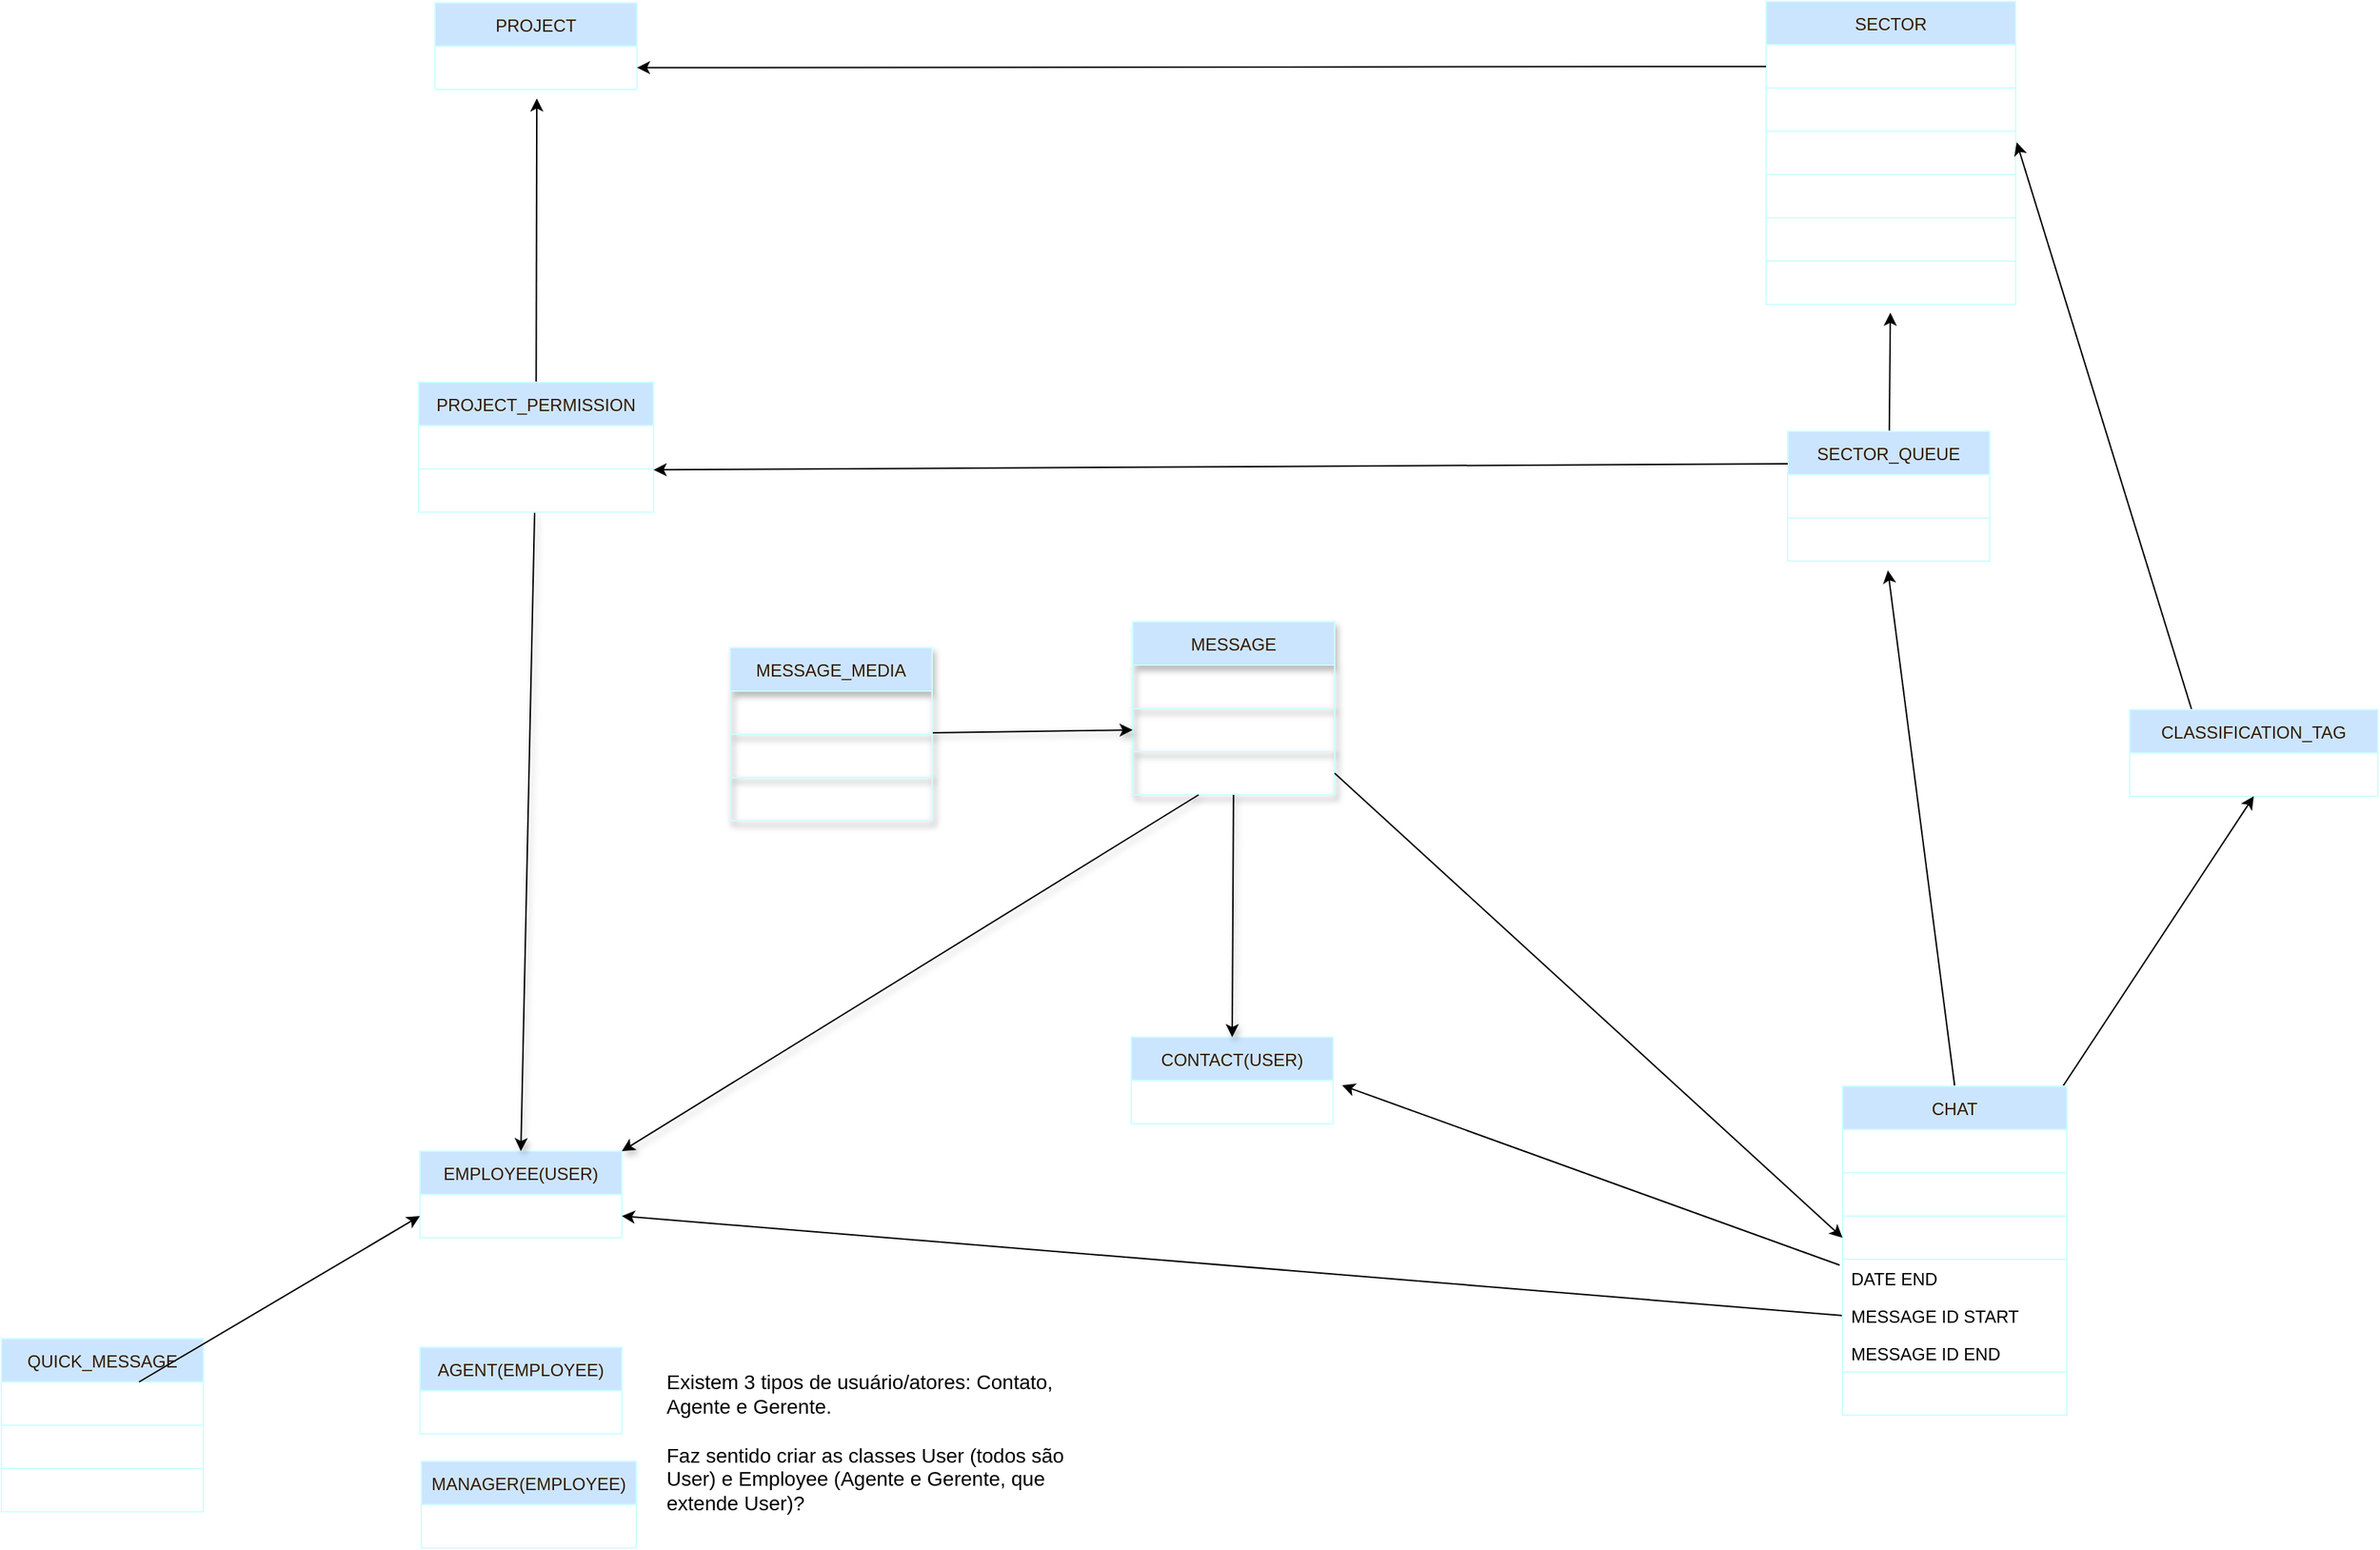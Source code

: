 <mxfile>
    <diagram id="62WJzfiFzlyG9oBI5utT" name="Page-1">
        <mxGraphModel dx="1594" dy="530" grid="0" gridSize="10" guides="0" tooltips="1" connect="1" arrows="1" fold="1" page="0" pageScale="1" pageWidth="850" pageHeight="1100" math="0" shadow="0">
            <root>
                <mxCell id="0"/>
                <mxCell id="1" parent="0"/>
                <mxCell id="15" value="CONTACT(USER)" style="swimlane;fontStyle=0;childLayout=stackLayout;horizontal=1;startSize=30;horizontalStack=0;resizeParent=1;resizeParentMax=0;resizeLast=0;collapsible=1;marginBottom=0;fontColor=#331A00;strokeColor=#CEFFFF;fillColor=#CCE5FF;" parent="1" vertex="1">
                    <mxGeometry x="531" y="976" width="140" height="60" as="geometry"/>
                </mxCell>
                <mxCell id="16" value="Item 1" style="text;strokeColor=#CEFFFF;fillColor=none;align=left;verticalAlign=middle;spacingLeft=4;spacingRight=4;overflow=hidden;points=[[0,0.5],[1,0.5]];portConstraint=eastwest;rotatable=0;fontColor=#FFFFFF;strokeWidth=1;" parent="15" vertex="1">
                    <mxGeometry y="30" width="140" height="30" as="geometry"/>
                </mxCell>
                <mxCell id="19" value="EMPLOYEE(USER)" style="swimlane;fontStyle=0;childLayout=stackLayout;horizontal=1;startSize=30;horizontalStack=0;resizeParent=1;resizeParentMax=0;resizeLast=0;collapsible=1;marginBottom=0;fontColor=#331A00;strokeColor=#CEFFFF;fillColor=#CCE5FF;" parent="1" vertex="1">
                    <mxGeometry x="38" y="1055" width="140" height="60" as="geometry"/>
                </mxCell>
                <mxCell id="20" value="Item 1" style="text;strokeColor=#CEFFFF;fillColor=none;align=left;verticalAlign=middle;spacingLeft=4;spacingRight=4;overflow=hidden;points=[[0,0.5],[1,0.5]];portConstraint=eastwest;rotatable=0;fontColor=#FFFFFF;strokeWidth=1;" parent="19" vertex="1">
                    <mxGeometry y="30" width="140" height="30" as="geometry"/>
                </mxCell>
                <mxCell id="21" value="PROJECT" style="swimlane;fontStyle=0;childLayout=stackLayout;horizontal=1;startSize=30;horizontalStack=0;resizeParent=1;resizeParentMax=0;resizeLast=0;collapsible=1;marginBottom=0;fontColor=#331A00;strokeColor=#CEFFFF;fillColor=#CCE5FF;" parent="1" vertex="1">
                    <mxGeometry x="48.5" y="259" width="140" height="60" as="geometry"/>
                </mxCell>
                <mxCell id="22" value="connect_project_pk" style="text;strokeColor=#CEFFFF;fillColor=none;align=left;verticalAlign=middle;spacingLeft=4;spacingRight=4;overflow=hidden;points=[[0,0.5],[1,0.5]];portConstraint=eastwest;rotatable=0;fontColor=#FFFFFF;strokeWidth=1;" parent="21" vertex="1">
                    <mxGeometry y="30" width="140" height="30" as="geometry"/>
                </mxCell>
                <mxCell id="23" value="SECTOR" style="swimlane;fontStyle=0;childLayout=stackLayout;horizontal=1;startSize=30;horizontalStack=0;resizeParent=1;resizeParentMax=0;resizeLast=0;collapsible=1;marginBottom=0;fontColor=#331A00;strokeColor=#CEFFFF;fillColor=#CCE5FF;" parent="1" vertex="1">
                    <mxGeometry x="971" y="258" width="173" height="210" as="geometry">
                        <mxRectangle x="613" y="316" width="77" height="30" as="alternateBounds"/>
                    </mxGeometry>
                </mxCell>
                <mxCell id="57" value="name" style="text;strokeColor=#CEFFFF;fillColor=none;align=left;verticalAlign=middle;spacingLeft=4;spacingRight=4;overflow=hidden;points=[[0,0.5],[1,0.5]];portConstraint=eastwest;rotatable=0;fontColor=#FFFFFF;strokeWidth=1;" parent="23" vertex="1">
                    <mxGeometry y="30" width="173" height="30" as="geometry"/>
                </mxCell>
                <mxCell id="61" value="project_id" style="text;strokeColor=#CEFFFF;fillColor=none;align=left;verticalAlign=middle;spacingLeft=4;spacingRight=4;overflow=hidden;points=[[0,0.5],[1,0.5]];portConstraint=eastwest;rotatable=0;fontColor=#FFFFFF;strokeWidth=1;" parent="23" vertex="1">
                    <mxGeometry y="60" width="173" height="30" as="geometry"/>
                </mxCell>
                <mxCell id="62" value="manager(project_permission)" style="text;strokeColor=#CEFFFF;fillColor=none;align=left;verticalAlign=middle;spacingLeft=4;spacingRight=4;overflow=hidden;points=[[0,0.5],[1,0.5]];portConstraint=eastwest;rotatable=0;fontColor=#FFFFFF;strokeWidth=1;" parent="23" vertex="1">
                    <mxGeometry y="90" width="173" height="30" as="geometry"/>
                </mxCell>
                <mxCell id="60" value="chats_limit" style="text;strokeColor=#CEFFFF;fillColor=none;align=left;verticalAlign=middle;spacingLeft=4;spacingRight=4;overflow=hidden;points=[[0,0.5],[1,0.5]];portConstraint=eastwest;rotatable=0;fontColor=#FFFFFF;strokeWidth=1;" parent="23" vertex="1">
                    <mxGeometry y="120" width="173" height="30" as="geometry"/>
                </mxCell>
                <mxCell id="59" value="work_start" style="text;strokeColor=#CEFFFF;fillColor=none;align=left;verticalAlign=middle;spacingLeft=4;spacingRight=4;overflow=hidden;points=[[0,0.5],[1,0.5]];portConstraint=eastwest;rotatable=0;fontColor=#FFFFFF;strokeWidth=1;" parent="23" vertex="1">
                    <mxGeometry y="150" width="173" height="30" as="geometry"/>
                </mxCell>
                <mxCell id="24" value="work_end" style="text;strokeColor=#CEFFFF;fillColor=none;align=left;verticalAlign=middle;spacingLeft=4;spacingRight=4;overflow=hidden;points=[[0,0.5],[1,0.5]];portConstraint=eastwest;rotatable=0;fontColor=#FFFFFF;strokeWidth=1;" parent="23" vertex="1">
                    <mxGeometry y="180" width="173" height="30" as="geometry"/>
                </mxCell>
                <mxCell id="76" style="edgeStyle=none;html=1;entryX=0.498;entryY=1.192;entryDx=0;entryDy=0;entryPerimeter=0;fontColor=#FFFFFF;" parent="1" source="25" target="24" edge="1">
                    <mxGeometry relative="1" as="geometry"/>
                </mxCell>
                <mxCell id="25" value="SECTOR_QUEUE" style="swimlane;fontStyle=0;childLayout=stackLayout;horizontal=1;startSize=30;horizontalStack=0;resizeParent=1;resizeParentMax=0;resizeLast=0;collapsible=1;marginBottom=0;fontColor=#331A00;strokeColor=#CEFFFF;fillColor=#CCE5FF;" parent="1" vertex="1">
                    <mxGeometry x="986" y="556" width="140" height="90" as="geometry"/>
                </mxCell>
                <mxCell id="26" value="name" style="text;strokeColor=#CEFFFF;fillColor=none;align=left;verticalAlign=middle;spacingLeft=4;spacingRight=4;overflow=hidden;points=[[0,0.5],[1,0.5]];portConstraint=eastwest;rotatable=0;fontColor=#FFFFFF;strokeWidth=1;" parent="25" vertex="1">
                    <mxGeometry y="30" width="140" height="30" as="geometry"/>
                </mxCell>
                <mxCell id="80" value="sector_id" style="text;strokeColor=#CEFFFF;fillColor=none;align=left;verticalAlign=middle;spacingLeft=4;spacingRight=4;overflow=hidden;points=[[0,0.5],[1,0.5]];portConstraint=eastwest;rotatable=0;fontColor=#FFFFFF;strokeWidth=1;" parent="25" vertex="1">
                    <mxGeometry y="60" width="140" height="30" as="geometry"/>
                </mxCell>
                <mxCell id="81" style="edgeStyle=none;html=1;entryX=0.496;entryY=1.212;entryDx=0;entryDy=0;entryPerimeter=0;fontColor=#FFFFFF;exitX=0.5;exitY=0;exitDx=0;exitDy=0;" parent="1" source="72eFd9tCJBYfXQ247pea-131" target="80" edge="1">
                    <mxGeometry relative="1" as="geometry">
                        <mxPoint x="1089" y="1005" as="sourcePoint"/>
                    </mxGeometry>
                </mxCell>
                <mxCell id="29" value="MESSAGE" style="swimlane;fontStyle=0;childLayout=stackLayout;horizontal=1;startSize=30;horizontalStack=0;resizeParent=1;resizeParentMax=0;resizeLast=0;collapsible=1;marginBottom=0;fontColor=#331A00;strokeColor=#CEFFFF;fillColor=#CCE5FF;shadow=1;" parent="1" vertex="1">
                    <mxGeometry x="532" y="688" width="140" height="120" as="geometry"/>
                </mxCell>
                <mxCell id="104" value="CHAT" style="text;strokeColor=#CEFFFF;fillColor=none;align=left;verticalAlign=middle;spacingLeft=4;spacingRight=4;overflow=hidden;points=[[0,0.5],[1,0.5]];portConstraint=eastwest;rotatable=0;fontColor=#FFFFFF;strokeWidth=1;shadow=1;" vertex="1" parent="29">
                    <mxGeometry y="30" width="140" height="30" as="geometry"/>
                </mxCell>
                <mxCell id="67" value="TEXT" style="text;strokeColor=#CEFFFF;fillColor=none;align=left;verticalAlign=middle;spacingLeft=4;spacingRight=4;overflow=hidden;points=[[0,0.5],[1,0.5]];portConstraint=eastwest;rotatable=0;fontColor=#FFFFFF;strokeWidth=1;shadow=1;" parent="29" vertex="1">
                    <mxGeometry y="60" width="140" height="30" as="geometry"/>
                </mxCell>
                <mxCell id="88" value="SENDER(USER)" style="text;strokeColor=#CEFFFF;fillColor=none;align=left;verticalAlign=middle;spacingLeft=4;spacingRight=4;overflow=hidden;points=[[0,0.5],[1,0.5]];portConstraint=eastwest;rotatable=0;fontColor=#FFFFFF;strokeWidth=1;shadow=1;" parent="29" vertex="1">
                    <mxGeometry y="90" width="140" height="30" as="geometry"/>
                </mxCell>
                <mxCell id="75" style="edgeStyle=none;html=1;entryX=0.504;entryY=1.208;entryDx=0;entryDy=0;entryPerimeter=0;fontColor=#FFFFFF;" parent="1" source="31" target="22" edge="1">
                    <mxGeometry relative="1" as="geometry"/>
                </mxCell>
                <mxCell id="100" style="edgeStyle=none;html=1;entryX=0.5;entryY=0;entryDx=0;entryDy=0;shadow=1;fontColor=#FFFFFF;" parent="1" source="31" target="19" edge="1">
                    <mxGeometry relative="1" as="geometry"/>
                </mxCell>
                <mxCell id="31" value="PROJECT_PERMISSION" style="swimlane;fontStyle=0;childLayout=stackLayout;horizontal=1;startSize=30;horizontalStack=0;resizeParent=1;resizeParentMax=0;resizeLast=0;collapsible=1;marginBottom=0;fontColor=#331A00;strokeColor=#CEFFFF;fillColor=#CCE5FF;" parent="1" vertex="1">
                    <mxGeometry x="37" y="522" width="163" height="90" as="geometry">
                        <mxRectangle x="169.5" y="428" width="165" height="30" as="alternateBounds"/>
                    </mxGeometry>
                </mxCell>
                <mxCell id="32" value="Employee" style="text;strokeColor=#CEFFFF;fillColor=none;align=left;verticalAlign=middle;spacingLeft=4;spacingRight=4;overflow=hidden;points=[[0,0.5],[1,0.5]];portConstraint=eastwest;rotatable=0;fontColor=#FFFFFF;strokeWidth=1;" parent="31" vertex="1">
                    <mxGeometry y="30" width="163" height="30" as="geometry"/>
                </mxCell>
                <mxCell id="54" value="Role" style="text;strokeColor=#CEFFFF;fillColor=none;align=left;verticalAlign=middle;spacingLeft=4;spacingRight=4;overflow=hidden;points=[[0,0.5],[1,0.5]];portConstraint=eastwest;rotatable=0;fontColor=#FFFFFF;strokeWidth=1;" parent="31" vertex="1">
                    <mxGeometry y="60" width="163" height="30" as="geometry"/>
                </mxCell>
                <mxCell id="90" style="edgeStyle=none;html=1;entryX=0;entryY=0.5;entryDx=0;entryDy=0;fontColor=#FFFFFF;shadow=1;" parent="1" source="63" target="67" edge="1">
                    <mxGeometry relative="1" as="geometry"/>
                </mxCell>
                <mxCell id="63" value="MESSAGE_MEDIA" style="swimlane;fontStyle=0;childLayout=stackLayout;horizontal=1;startSize=30;horizontalStack=0;resizeParent=1;resizeParentMax=0;resizeLast=0;collapsible=1;marginBottom=0;fontColor=#331A00;strokeColor=#CEFFFF;fillColor=#CCE5FF;shadow=1;" parent="1" vertex="1">
                    <mxGeometry x="253" y="706" width="140" height="120" as="geometry"/>
                </mxCell>
                <mxCell id="64" value="MESSAGE_ID" style="text;strokeColor=#CEFFFF;fillColor=none;align=left;verticalAlign=middle;spacingLeft=4;spacingRight=4;overflow=hidden;points=[[0,0.5],[1,0.5]];portConstraint=eastwest;rotatable=0;fontColor=#FFFFFF;strokeWidth=1;shadow=1;" parent="63" vertex="1">
                    <mxGeometry y="30" width="140" height="30" as="geometry"/>
                </mxCell>
                <mxCell id="69" value="MEDIA_URL" style="text;strokeColor=#CEFFFF;fillColor=none;align=left;verticalAlign=middle;spacingLeft=4;spacingRight=4;overflow=hidden;points=[[0,0.5],[1,0.5]];portConstraint=eastwest;rotatable=0;fontColor=#FFFFFF;strokeWidth=1;shadow=1;" parent="63" vertex="1">
                    <mxGeometry y="60" width="140" height="30" as="geometry"/>
                </mxCell>
                <mxCell id="70" value="MEDIA_TYPE" style="text;strokeColor=#CEFFFF;fillColor=none;align=left;verticalAlign=middle;spacingLeft=4;spacingRight=4;overflow=hidden;points=[[0,0.5],[1,0.5]];portConstraint=eastwest;rotatable=0;fontColor=#FFFFFF;strokeWidth=1;shadow=1;" parent="63" vertex="1">
                    <mxGeometry y="90" width="140" height="30" as="geometry"/>
                </mxCell>
                <mxCell id="74" style="edgeStyle=none;html=1;fontColor=#FFFFFF;" parent="1" source="57" target="22" edge="1">
                    <mxGeometry relative="1" as="geometry"/>
                </mxCell>
                <mxCell id="77" style="edgeStyle=none;html=1;entryX=1;entryY=0.023;entryDx=0;entryDy=0;entryPerimeter=0;fontColor=#FFFFFF;exitX=0;exitY=0.25;exitDx=0;exitDy=0;" parent="1" source="25" target="54" edge="1">
                    <mxGeometry relative="1" as="geometry">
                        <mxPoint x="624" y="574" as="sourcePoint"/>
                    </mxGeometry>
                </mxCell>
                <mxCell id="84" style="edgeStyle=none;html=1;entryX=1.044;entryY=0.113;entryDx=0;entryDy=0;entryPerimeter=0;fontColor=#FFFFFF;exitX=-0.013;exitY=0.154;exitDx=0;exitDy=0;exitPerimeter=0;" parent="1" source="72eFd9tCJBYfXQ247pea-136" target="16" edge="1">
                    <mxGeometry relative="1" as="geometry">
                        <mxPoint x="886.0" y="1134" as="sourcePoint"/>
                    </mxGeometry>
                </mxCell>
                <mxCell id="86" style="edgeStyle=none;html=1;exitX=0;exitY=0.5;exitDx=0;exitDy=0;entryX=1;entryY=0.5;entryDx=0;entryDy=0;fontColor=#FFFFFF;" parent="1" source="72eFd9tCJBYfXQ247pea-150" target="20" edge="1">
                    <mxGeometry relative="1" as="geometry">
                        <mxPoint x="886.0" y="1164" as="sourcePoint"/>
                    </mxGeometry>
                </mxCell>
                <mxCell id="97" style="edgeStyle=none;html=1;entryX=0.5;entryY=0;entryDx=0;entryDy=0;shadow=1;fontColor=#FFFFFF;" parent="1" source="88" target="15" edge="1">
                    <mxGeometry relative="1" as="geometry"/>
                </mxCell>
                <mxCell id="98" style="edgeStyle=none;html=1;entryX=1;entryY=0;entryDx=0;entryDy=0;shadow=1;fontColor=#FFFFFF;" parent="1" source="88" target="19" edge="1">
                    <mxGeometry relative="1" as="geometry"/>
                </mxCell>
                <mxCell id="72eFd9tCJBYfXQ247pea-116" value="AGENT(EMPLOYEE)" style="swimlane;fontStyle=0;childLayout=stackLayout;horizontal=1;startSize=30;horizontalStack=0;resizeParent=1;resizeParentMax=0;resizeLast=0;collapsible=1;marginBottom=0;fontColor=#331A00;strokeColor=#CEFFFF;fillColor=#CCE5FF;" parent="1" vertex="1">
                    <mxGeometry x="38" y="1191" width="140" height="60" as="geometry"/>
                </mxCell>
                <mxCell id="72eFd9tCJBYfXQ247pea-117" value="Item 1" style="text;strokeColor=#CEFFFF;fillColor=none;align=left;verticalAlign=middle;spacingLeft=4;spacingRight=4;overflow=hidden;points=[[0,0.5],[1,0.5]];portConstraint=eastwest;rotatable=0;fontColor=#FFFFFF;strokeWidth=1;" parent="72eFd9tCJBYfXQ247pea-116" vertex="1">
                    <mxGeometry y="30" width="140" height="30" as="geometry"/>
                </mxCell>
                <mxCell id="72eFd9tCJBYfXQ247pea-118" value="MANAGER(EMPLOYEE)" style="swimlane;fontStyle=0;childLayout=stackLayout;horizontal=1;startSize=30;horizontalStack=0;resizeParent=1;resizeParentMax=0;resizeLast=0;collapsible=1;marginBottom=0;fontColor=#331A00;strokeColor=#CEFFFF;fillColor=#CCE5FF;" parent="1" vertex="1">
                    <mxGeometry x="39" y="1270" width="149" height="60" as="geometry"/>
                </mxCell>
                <mxCell id="72eFd9tCJBYfXQ247pea-119" value="Item 1" style="text;strokeColor=#CEFFFF;fillColor=none;align=left;verticalAlign=middle;spacingLeft=4;spacingRight=4;overflow=hidden;points=[[0,0.5],[1,0.5]];portConstraint=eastwest;rotatable=0;fontColor=#FFFFFF;strokeWidth=1;" parent="72eFd9tCJBYfXQ247pea-118" vertex="1">
                    <mxGeometry y="30" width="149" height="30" as="geometry"/>
                </mxCell>
                <mxCell id="72eFd9tCJBYfXQ247pea-126" style="edgeStyle=none;rounded=0;orthogonalLoop=1;jettySize=auto;html=1;exitX=0.25;exitY=0;exitDx=0;exitDy=0;strokeColor=default;entryX=1.004;entryY=0.255;entryDx=0;entryDy=0;entryPerimeter=0;" parent="1" source="72eFd9tCJBYfXQ247pea-120" target="62" edge="1">
                    <mxGeometry relative="1" as="geometry"/>
                </mxCell>
                <mxCell id="72eFd9tCJBYfXQ247pea-120" value="CLASSIFICATION_TAG" style="swimlane;fontStyle=0;childLayout=stackLayout;horizontal=1;startSize=30;horizontalStack=0;resizeParent=1;resizeParentMax=0;resizeLast=0;collapsible=1;marginBottom=0;fontColor=#331A00;strokeColor=#CEFFFF;fillColor=#CCE5FF;" parent="1" vertex="1">
                    <mxGeometry x="1223" y="749" width="172" height="60" as="geometry"/>
                </mxCell>
                <mxCell id="72eFd9tCJBYfXQ247pea-129" value="Existem 3 tipos de usuário/atores: Contato, Agente e Gerente.&lt;br&gt;&lt;br&gt;Faz sentido criar as classes User (todos são User) e Employee (Agente e Gerente, que extende User)?" style="text;html=1;strokeColor=none;fillColor=none;align=left;verticalAlign=middle;whiteSpace=wrap;rounded=0;fontSize=14;" parent="1" vertex="1">
                    <mxGeometry x="207" y="1202" width="282" height="109" as="geometry"/>
                </mxCell>
                <mxCell id="72eFd9tCJBYfXQ247pea-141" style="edgeStyle=none;rounded=0;orthogonalLoop=1;jettySize=auto;html=1;entryX=0.5;entryY=1;entryDx=0;entryDy=0;fontSize=12;strokeColor=default;" parent="1" source="72eFd9tCJBYfXQ247pea-131" target="72eFd9tCJBYfXQ247pea-120" edge="1">
                    <mxGeometry relative="1" as="geometry"/>
                </mxCell>
                <mxCell id="72eFd9tCJBYfXQ247pea-131" value="CHAT" style="swimlane;fontStyle=0;childLayout=stackLayout;horizontal=1;startSize=30;horizontalStack=0;resizeParent=1;resizeParentMax=0;resizeLast=0;collapsible=1;marginBottom=0;fontColor=#331A00;strokeColor=#CEFFFF;fillColor=#CCE5FF;" parent="1" vertex="1">
                    <mxGeometry x="1024" y="1010" width="155.5" height="228" as="geometry"/>
                </mxCell>
                <mxCell id="72eFd9tCJBYfXQ247pea-132" value="CONTACT" style="text;strokeColor=#CEFFFF;fillColor=none;align=left;verticalAlign=middle;spacingLeft=4;spacingRight=4;overflow=hidden;points=[[0,0.5],[1,0.5]];portConstraint=eastwest;rotatable=0;fontColor=#FFFFFF;strokeWidth=1;" parent="72eFd9tCJBYfXQ247pea-131" vertex="1">
                    <mxGeometry y="30" width="155.5" height="30" as="geometry"/>
                </mxCell>
                <mxCell id="72eFd9tCJBYfXQ247pea-133" value="EMPLOYEE" style="text;strokeColor=#CEFFFF;fillColor=none;align=left;verticalAlign=middle;spacingLeft=4;spacingRight=4;overflow=hidden;points=[[0,0.5],[1,0.5]];portConstraint=eastwest;rotatable=0;fontColor=#FFFFFF;strokeWidth=1;" parent="72eFd9tCJBYfXQ247pea-131" vertex="1">
                    <mxGeometry y="60" width="155.5" height="30" as="geometry"/>
                </mxCell>
                <mxCell id="72eFd9tCJBYfXQ247pea-134" value="DATE START" style="text;strokeColor=#CEFFFF;fillColor=none;align=left;verticalAlign=middle;spacingLeft=4;spacingRight=4;overflow=hidden;points=[[0,0.5],[1,0.5]];portConstraint=eastwest;rotatable=0;fontColor=#FFFFFF;strokeWidth=1;" parent="72eFd9tCJBYfXQ247pea-131" vertex="1">
                    <mxGeometry y="90" width="155.5" height="30" as="geometry"/>
                </mxCell>
                <mxCell id="72eFd9tCJBYfXQ247pea-136" value="DATE END" style="text;strokeColor=none;fillColor=none;align=left;verticalAlign=top;spacingLeft=4;spacingRight=4;overflow=hidden;rotatable=0;points=[[0,0.5],[1,0.5]];portConstraint=eastwest;fontSize=12;" parent="72eFd9tCJBYfXQ247pea-131" vertex="1">
                    <mxGeometry y="120" width="155.5" height="26" as="geometry"/>
                </mxCell>
                <mxCell id="72eFd9tCJBYfXQ247pea-150" value="MESSAGE ID START" style="text;strokeColor=none;fillColor=none;align=left;verticalAlign=top;spacingLeft=4;spacingRight=4;overflow=hidden;rotatable=0;points=[[0,0.5],[1,0.5]];portConstraint=eastwest;fontSize=12;" parent="72eFd9tCJBYfXQ247pea-131" vertex="1">
                    <mxGeometry y="146" width="155.5" height="26" as="geometry"/>
                </mxCell>
                <mxCell id="72eFd9tCJBYfXQ247pea-151" value="MESSAGE ID END" style="text;strokeColor=none;fillColor=none;align=left;verticalAlign=top;spacingLeft=4;spacingRight=4;overflow=hidden;rotatable=0;points=[[0,0.5],[1,0.5]];portConstraint=eastwest;fontSize=12;" parent="72eFd9tCJBYfXQ247pea-131" vertex="1">
                    <mxGeometry y="172" width="155.5" height="26" as="geometry"/>
                </mxCell>
                <mxCell id="72eFd9tCJBYfXQ247pea-138" value="TAGS" style="text;strokeColor=#CEFFFF;fillColor=none;align=left;verticalAlign=middle;spacingLeft=4;spacingRight=4;overflow=hidden;points=[[0,0.5],[1,0.5]];portConstraint=eastwest;rotatable=0;fontColor=#FFFFFF;strokeWidth=1;" parent="72eFd9tCJBYfXQ247pea-131" vertex="1">
                    <mxGeometry y="198" width="155.5" height="30" as="geometry"/>
                </mxCell>
                <mxCell id="72eFd9tCJBYfXQ247pea-145" value="QUICK_MESSAGE" style="swimlane;fontStyle=0;childLayout=stackLayout;horizontal=1;startSize=30;horizontalStack=0;resizeParent=1;resizeParentMax=0;resizeLast=0;collapsible=1;marginBottom=0;fontColor=#331A00;strokeColor=#CEFFFF;fillColor=#CCE5FF;" parent="1" vertex="1">
                    <mxGeometry x="-252" y="1185" width="140" height="120" as="geometry"/>
                </mxCell>
                <mxCell id="72eFd9tCJBYfXQ247pea-146" value="EMPLOYEE" style="text;strokeColor=#CEFFFF;fillColor=none;align=left;verticalAlign=middle;spacingLeft=4;spacingRight=4;overflow=hidden;points=[[0,0.5],[1,0.5]];portConstraint=eastwest;rotatable=0;fontColor=#FFFFFF;strokeWidth=1;" parent="72eFd9tCJBYfXQ247pea-145" vertex="1">
                    <mxGeometry y="30" width="140" height="30" as="geometry"/>
                </mxCell>
                <mxCell id="72eFd9tCJBYfXQ247pea-148" value="shortcut" style="text;strokeColor=#CEFFFF;fillColor=none;align=left;verticalAlign=middle;spacingLeft=4;spacingRight=4;overflow=hidden;points=[[0,0.5],[1,0.5]];portConstraint=eastwest;rotatable=0;fontColor=#FFFFFF;strokeWidth=1;" parent="72eFd9tCJBYfXQ247pea-145" vertex="1">
                    <mxGeometry y="60" width="140" height="30" as="geometry"/>
                </mxCell>
                <mxCell id="72eFd9tCJBYfXQ247pea-149" value="message" style="text;strokeColor=#CEFFFF;fillColor=none;align=left;verticalAlign=middle;spacingLeft=4;spacingRight=4;overflow=hidden;points=[[0,0.5],[1,0.5]];portConstraint=eastwest;rotatable=0;fontColor=#FFFFFF;strokeWidth=1;" parent="72eFd9tCJBYfXQ247pea-145" vertex="1">
                    <mxGeometry y="90" width="140" height="30" as="geometry"/>
                </mxCell>
                <mxCell id="72eFd9tCJBYfXQ247pea-147" style="edgeStyle=none;rounded=0;orthogonalLoop=1;jettySize=auto;html=1;entryX=0;entryY=0.5;entryDx=0;entryDy=0;fontSize=12;strokeColor=default;" parent="1" source="72eFd9tCJBYfXQ247pea-146" target="20" edge="1">
                    <mxGeometry relative="1" as="geometry"/>
                </mxCell>
                <mxCell id="101" style="edgeStyle=none;html=1;exitX=1;exitY=0.5;exitDx=0;exitDy=0;entryX=0;entryY=0.5;entryDx=0;entryDy=0;" edge="1" parent="1" source="88" target="72eFd9tCJBYfXQ247pea-134">
                    <mxGeometry relative="1" as="geometry"/>
                </mxCell>
            </root>
        </mxGraphModel>
    </diagram>
</mxfile>